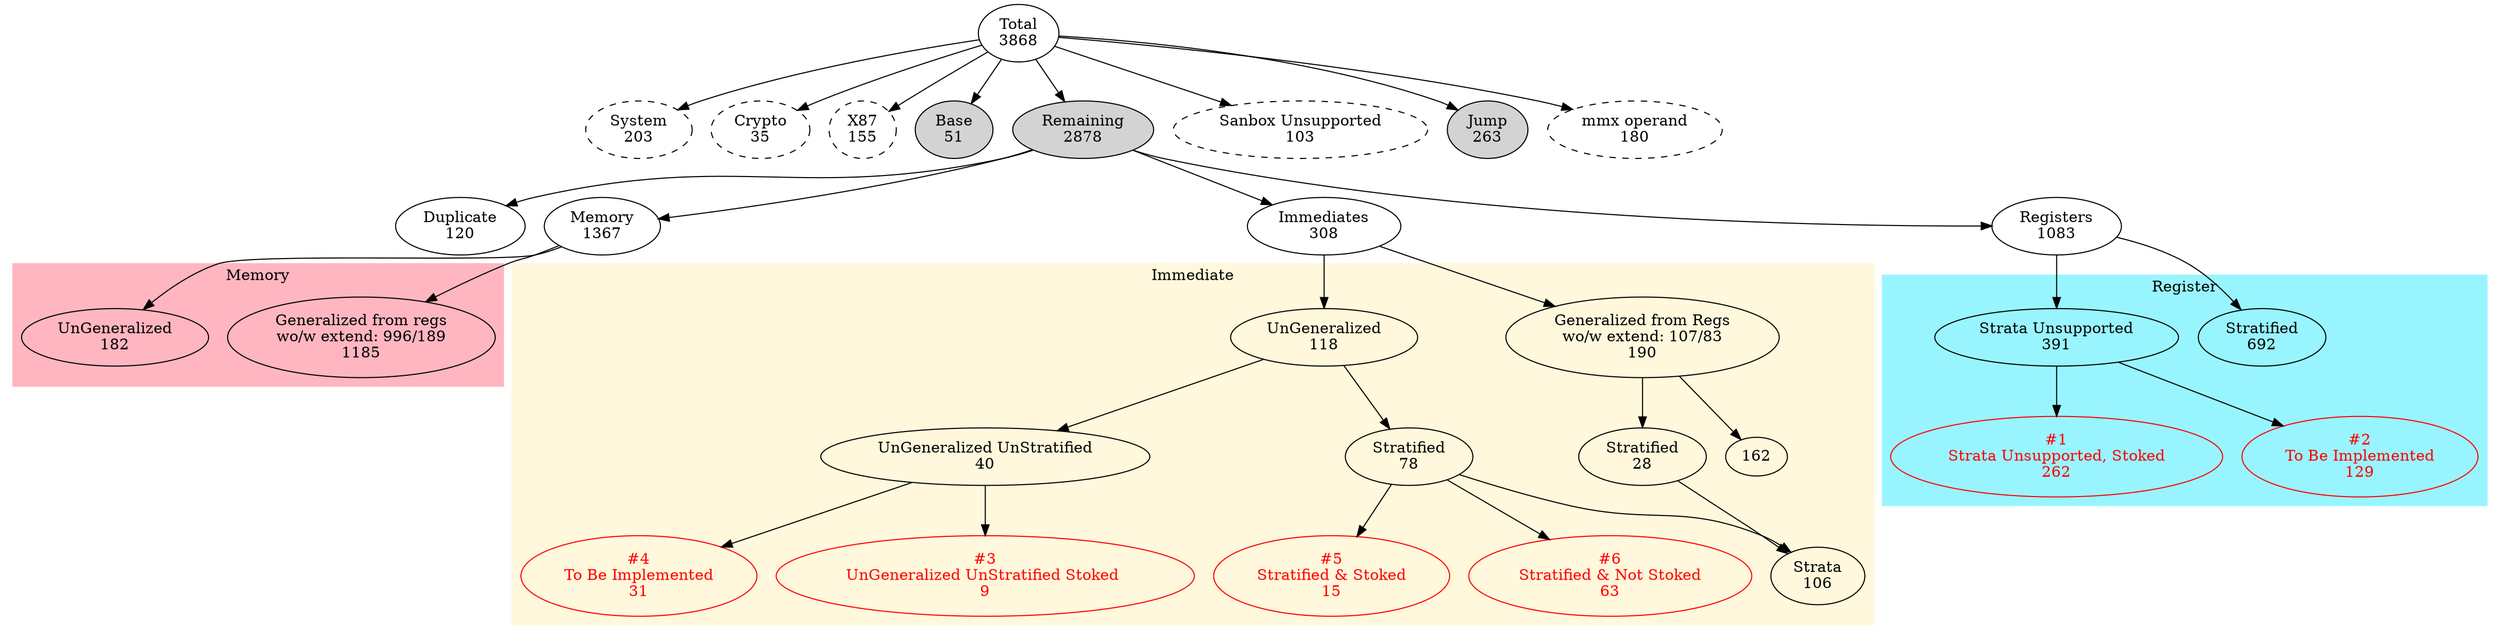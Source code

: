 // dot -Tps imm_stats.dot -o imm_stats.ps
digraph instr_supprt {
    
      
  T [label="Total\n3868"]
    SYS         [style=dashed; label="System\n203"] 
    CRYPTO      [style=dashed; label="Crypto\n35"] 
    X87         [style=dashed; label="X87\n155"] 
    BASE        [style=filled; label="Base\n51"] 
    REM         [style=filled; label="Remaining\n2878"]
    US          [style=dashed; label="Sanbox Unsupported\n103"] 
    JMP         [style=filled; label="Jump\n263"] 
    MMX         [style=dashed; label="mmx operand\n180"] 
  
  T -> SYS  
  T -> CRYPTO  
  T -> X87  
  T -> US  
  T -> BASE  
  T -> REM
  T -> JMP  
  T -> MMX  

  {rank = same; T; }
  {rank = same; SYS; CRYPTO; X87; US; JMP; MMX;  }
  {rank = same; REM, BASE}

  /***************************************************/
  // Remaining

  DUP      [label="Duplicate\n120"] 
  MEM      [label="Memory\n1367"] 
  IMMS [label="Immediates\n308"]
  REGS [label="Registers\n1083"]

  REM -> DUP
  REM -> MEM
  REM -> IMMS
  REM -> REGS
  {rank = same; DUP; MEM; IMMS; REGS;}

  /***************************************************/
  // Registers
  subgraph cluster_0 {
    label =  "Register"
    style=filled;
    color = cadetblue1;

    REGS_STRATA [label="Stratified\n692"] 
    REGS_UNSTRATA [label="Strata Unsupported\n391"] 
    REGS_UNSTRATA_STOKED [fontcolor=red; color=red; label="#1\nStrata Unsupported, Stoked\n262"] 
    REGS_TBI [fontcolor=red; color=red; label="#2\nTo Be Implemented\n129"]

    REGS -> REGS_STRATA
    REGS -> REGS_UNSTRATA
    REGS_UNSTRATA -> REGS_UNSTRATA_STOKED
    REGS_UNSTRATA -> REGS_TBI

    {rank = same; REGS_STRATA; REGS_UNSTRATA; }
    {rank = same; REGS_UNSTRATA_STOKED; REGS_TBI; }
  }
  /***************************************************/

  /***************************************************/
  // Memory
  subgraph cluster_1 {
    label =  "Memory"
    style=filled;
    color = lightpink;

    MEM_G [label="Generalized from regs\nwo/w extend: 996/189\n1185"]
    MEM_UG [label="UnGeneralized\n182"]

    MEM -> MEM_G
    MEM -> MEM_UG

    {rank = same; MEM_UG; MEM_G; }
  }
  /***************************************************/

 /***************************************************/
 // Immediates
  subgraph cluster_2 {
    label =  "Immediate";
    style=filled;
    color = cornsilk;

    G [label="Generalized from Regs\nwo/w extend: 107/83\n190"] 
    S1 [label="Stratified\n28"] 
    S [label="Strata\n106"] 
    UG [label="UnGeneralized\n118"] 
    UGUS [label="UnGeneralized UnStratified\n40"]
    S2 [label="Stratified\n78"] 
    UGUSS [fontcolor=red; color=red; label="#3\nUnGeneralized UnStratified Stoked \n9"]
    TBI [fontcolor=red; color=red; label="#4\nTo Be Implemented\n31"]
    S2_STOKED [fontcolor=red; color=red; label="#5\nStratified & Stoked\n15"]
    S2_UNSTOKED [fontcolor=red; color=red; label="#6\nStratified & Not Stoked\n63"]

    IMMS -> G
    IMMS -> UG

    G -> S1 -> S
    G -> 162
    UG -> S2 -> S
    UG -> UGUS -> UGUSS
    UGUS -> TBI
    S2 -> S2_STOKED
    S2 -> S2_UNSTOKED

    {rank = same; IMMS; }
    {rank = same; G; UG; }
    {rank = same; S1; S2; UGUS }
    {rank = same; S; TBI  }
    {rank = same; S2_STOKED;S2_UNSTOKED   }
  }
 /***************************************************/

 }
